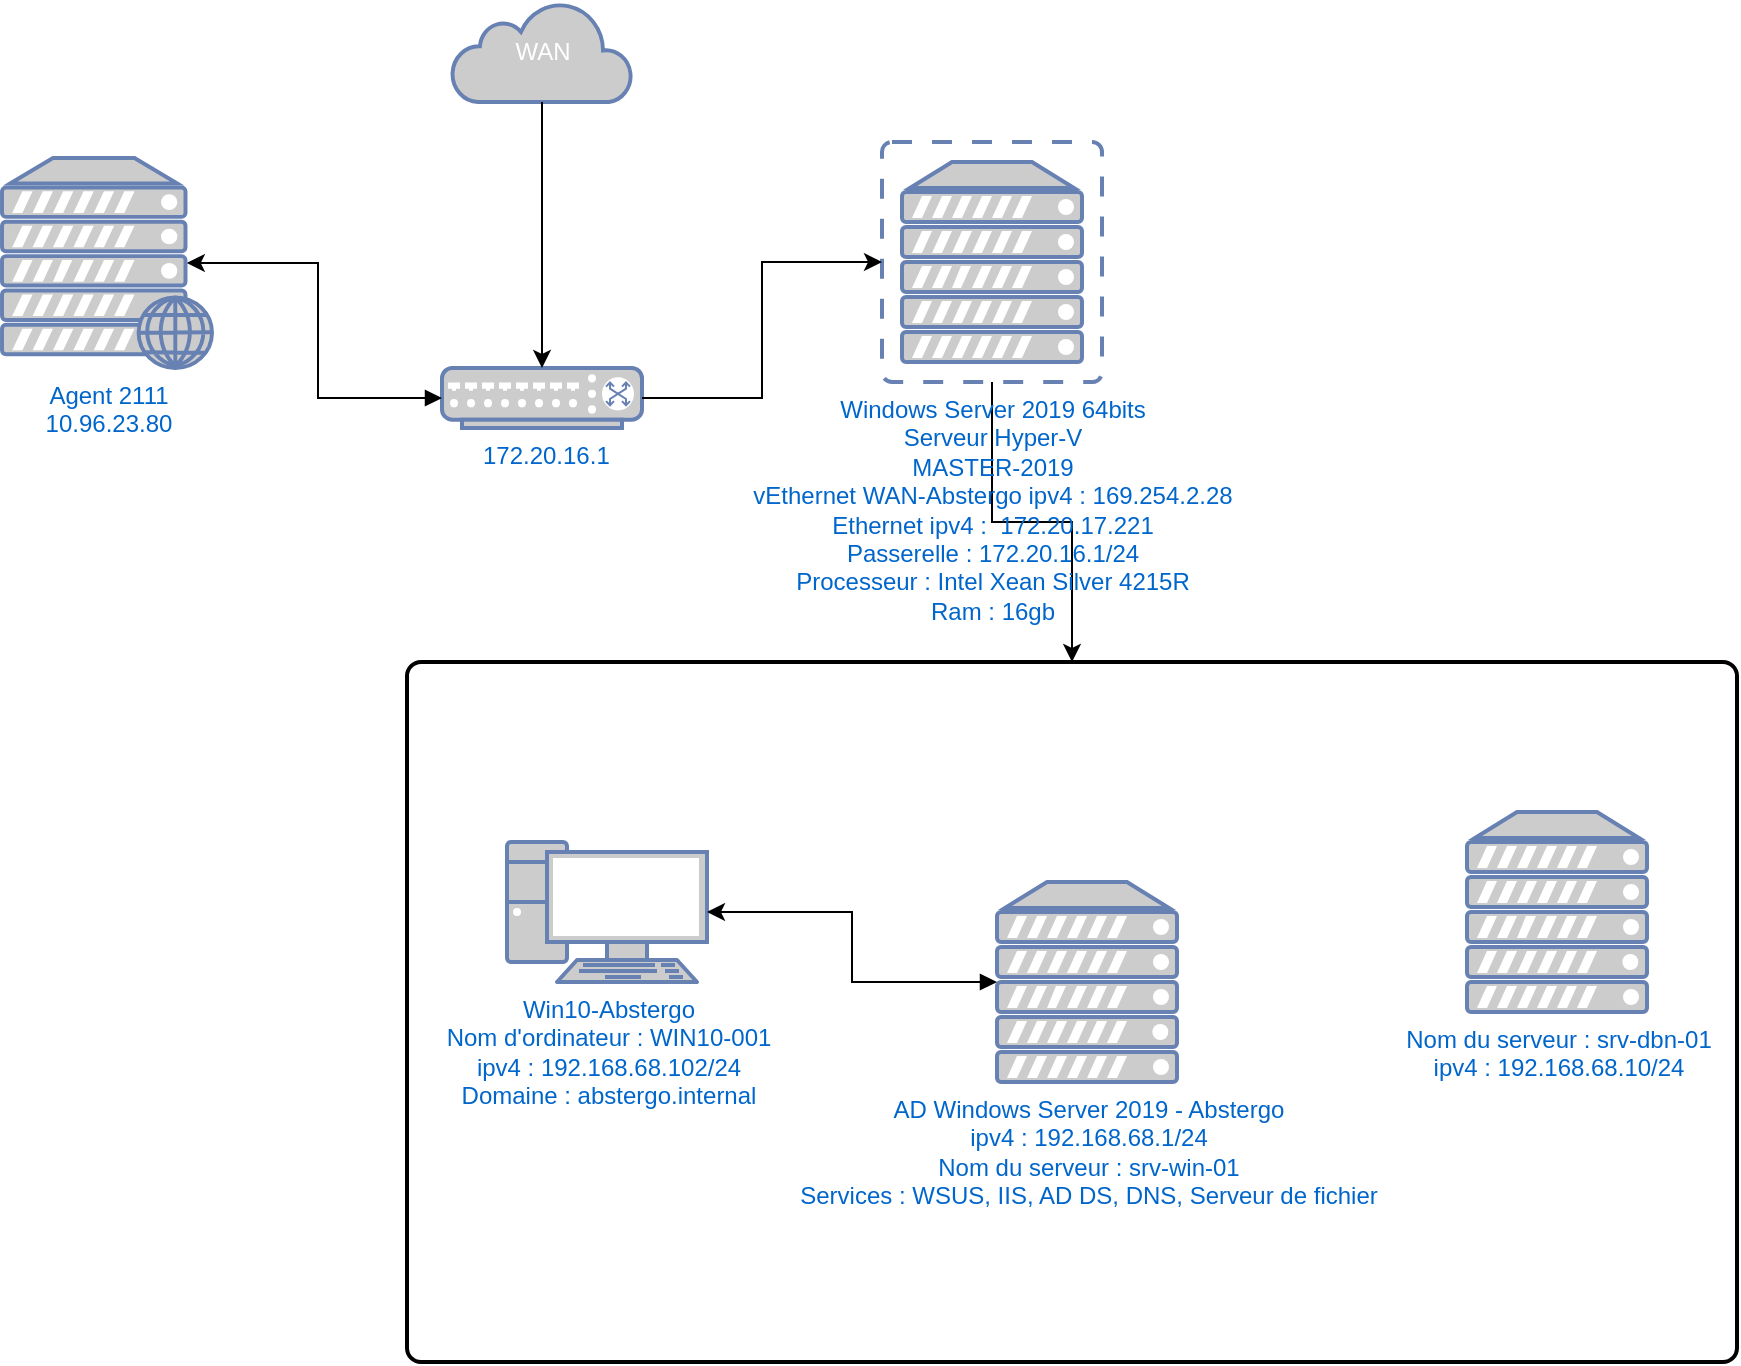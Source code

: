 <mxfile version="22.1.5" type="github">
  <diagram name="Page-1" id="lPlKhoa1pe5EaeNsE4Xp">
    <mxGraphModel dx="1481" dy="802" grid="1" gridSize="10" guides="1" tooltips="1" connect="1" arrows="1" fold="1" page="1" pageScale="1" pageWidth="850" pageHeight="1100" math="0" shadow="0">
      <root>
        <mxCell id="0" />
        <mxCell id="1" parent="0" />
        <mxCell id="As5ChaSVtp2xo7wZYNX0-17" style="edgeStyle=orthogonalEdgeStyle;rounded=0;orthogonalLoop=1;jettySize=auto;html=1;entryX=0.5;entryY=0;entryDx=0;entryDy=0;" parent="1" source="As5ChaSVtp2xo7wZYNX0-1" target="As5ChaSVtp2xo7wZYNX0-12" edge="1">
          <mxGeometry relative="1" as="geometry">
            <mxPoint x="840" y="330" as="targetPoint" />
          </mxGeometry>
        </mxCell>
        <mxCell id="As5ChaSVtp2xo7wZYNX0-1" value="Windows Server 2019 64bits&lt;br&gt;Serveur Hyper-V&lt;br&gt;MASTER-2019&lt;br&gt;vEthernet WAN-Abstergo ipv4 : 169.254.2.28&lt;br&gt;Ethernet ipv4 :&amp;nbsp; 172.20.17.221&lt;br&gt;Passerelle : 172.20.16.1/24&lt;br&gt;Processeur : Intel Xean Silver 4215R&lt;br&gt;Ram : 16gb" style="fontColor=#0066CC;verticalAlign=top;verticalLabelPosition=bottom;labelPosition=center;align=center;html=1;outlineConnect=0;fillColor=#CCCCCC;strokeColor=#6881B3;gradientColor=none;gradientDirection=north;strokeWidth=2;shape=mxgraph.networks.virtual_server;" parent="1" vertex="1">
          <mxGeometry x="500" y="100" width="110" height="120" as="geometry" />
        </mxCell>
        <mxCell id="As5ChaSVtp2xo7wZYNX0-2" value="Agent 2111&lt;br&gt;10.96.23.80" style="fontColor=#0066CC;verticalAlign=top;verticalLabelPosition=bottom;labelPosition=center;align=center;html=1;outlineConnect=0;fillColor=#CCCCCC;strokeColor=#6881B3;gradientColor=none;gradientDirection=north;strokeWidth=2;shape=mxgraph.networks.web_server;" parent="1" vertex="1">
          <mxGeometry x="60" y="108" width="105" height="105" as="geometry" />
        </mxCell>
        <mxCell id="As5ChaSVtp2xo7wZYNX0-3" value="&amp;nbsp;172.20.16.1" style="fontColor=#0066CC;verticalAlign=top;verticalLabelPosition=bottom;labelPosition=center;align=center;html=1;outlineConnect=0;fillColor=#CCCCCC;strokeColor=#6881B3;gradientColor=none;gradientDirection=north;strokeWidth=2;shape=mxgraph.networks.switch;" parent="1" vertex="1">
          <mxGeometry x="280" y="213" width="100" height="30" as="geometry" />
        </mxCell>
        <mxCell id="As5ChaSVtp2xo7wZYNX0-7" value="WAN" style="html=1;outlineConnect=0;fillColor=#CCCCCC;strokeColor=#6881B3;gradientColor=none;gradientDirection=north;strokeWidth=2;shape=mxgraph.networks.cloud;fontColor=#ffffff;" parent="1" vertex="1">
          <mxGeometry x="285" y="30" width="90" height="50" as="geometry" />
        </mxCell>
        <mxCell id="As5ChaSVtp2xo7wZYNX0-8" style="edgeStyle=orthogonalEdgeStyle;rounded=0;orthogonalLoop=1;jettySize=auto;html=1;entryX=0.5;entryY=0;entryDx=0;entryDy=0;entryPerimeter=0;" parent="1" source="As5ChaSVtp2xo7wZYNX0-7" target="As5ChaSVtp2xo7wZYNX0-3" edge="1">
          <mxGeometry relative="1" as="geometry" />
        </mxCell>
        <mxCell id="As5ChaSVtp2xo7wZYNX0-13" value="" style="group" parent="1" vertex="1" connectable="0">
          <mxGeometry x="262.5" y="360" width="665" height="350" as="geometry" />
        </mxCell>
        <mxCell id="As5ChaSVtp2xo7wZYNX0-12" value="" style="rounded=1;whiteSpace=wrap;html=1;absoluteArcSize=1;arcSize=14;strokeWidth=2;" parent="As5ChaSVtp2xo7wZYNX0-13" vertex="1">
          <mxGeometry width="665" height="350" as="geometry" />
        </mxCell>
        <mxCell id="As5ChaSVtp2xo7wZYNX0-9" value="AD Windows Server 2019 - Abstergo&lt;br&gt;ipv4 : 192.168.68.1/24&lt;br&gt;Nom du serveur : srv-win-01&lt;br&gt;Services : WSUS, IIS, AD DS, DNS, Serveur de fichier" style="fontColor=#0066CC;verticalAlign=top;verticalLabelPosition=bottom;labelPosition=center;align=center;html=1;outlineConnect=0;fillColor=#CCCCCC;strokeColor=#6881B3;gradientColor=none;gradientDirection=north;strokeWidth=2;shape=mxgraph.networks.server;" parent="As5ChaSVtp2xo7wZYNX0-13" vertex="1">
          <mxGeometry x="295" y="110" width="90" height="100" as="geometry" />
        </mxCell>
        <mxCell id="As5ChaSVtp2xo7wZYNX0-10" value="Win10-Abstergo&lt;br&gt;Nom d&#39;ordinateur : WIN10-001&lt;br&gt;ipv4 : 192.168.68.102/24&lt;br&gt;Domaine : abstergo.internal" style="fontColor=#0066CC;verticalAlign=top;verticalLabelPosition=bottom;labelPosition=center;align=center;html=1;outlineConnect=0;fillColor=#CCCCCC;strokeColor=#6881B3;gradientColor=none;gradientDirection=north;strokeWidth=2;shape=mxgraph.networks.pc;" parent="As5ChaSVtp2xo7wZYNX0-13" vertex="1">
          <mxGeometry x="50" y="90" width="100" height="70" as="geometry" />
        </mxCell>
        <mxCell id="As5ChaSVtp2xo7wZYNX0-11" value="Nom du serveur : srv-dbn-01&lt;br&gt;ipv4 : 192.168.68.10/24" style="fontColor=#0066CC;verticalAlign=top;verticalLabelPosition=bottom;labelPosition=center;align=center;html=1;outlineConnect=0;fillColor=#CCCCCC;strokeColor=#6881B3;gradientColor=none;gradientDirection=north;strokeWidth=2;shape=mxgraph.networks.server;" parent="As5ChaSVtp2xo7wZYNX0-13" vertex="1">
          <mxGeometry x="530" y="75" width="90" height="100" as="geometry" />
        </mxCell>
        <mxCell id="As5ChaSVtp2xo7wZYNX0-19" style="edgeStyle=orthogonalEdgeStyle;rounded=0;orthogonalLoop=1;jettySize=auto;html=1;entryX=1;entryY=0.5;entryDx=0;entryDy=0;entryPerimeter=0;startArrow=block;startFill=1;" parent="As5ChaSVtp2xo7wZYNX0-13" source="As5ChaSVtp2xo7wZYNX0-9" target="As5ChaSVtp2xo7wZYNX0-10" edge="1">
          <mxGeometry relative="1" as="geometry" />
        </mxCell>
        <mxCell id="As5ChaSVtp2xo7wZYNX0-20" style="edgeStyle=orthogonalEdgeStyle;rounded=0;orthogonalLoop=1;jettySize=auto;html=1;entryX=0;entryY=0.5;entryDx=0;entryDy=0;entryPerimeter=0;" parent="1" source="As5ChaSVtp2xo7wZYNX0-3" target="As5ChaSVtp2xo7wZYNX0-1" edge="1">
          <mxGeometry relative="1" as="geometry" />
        </mxCell>
        <mxCell id="As5ChaSVtp2xo7wZYNX0-21" style="edgeStyle=orthogonalEdgeStyle;rounded=0;orthogonalLoop=1;jettySize=auto;html=1;entryX=0.88;entryY=0.5;entryDx=0;entryDy=0;entryPerimeter=0;startArrow=block;startFill=1;" parent="1" source="As5ChaSVtp2xo7wZYNX0-3" target="As5ChaSVtp2xo7wZYNX0-2" edge="1">
          <mxGeometry relative="1" as="geometry">
            <Array as="points">
              <mxPoint x="218" y="228" />
              <mxPoint x="218" y="160" />
            </Array>
          </mxGeometry>
        </mxCell>
      </root>
    </mxGraphModel>
  </diagram>
</mxfile>
